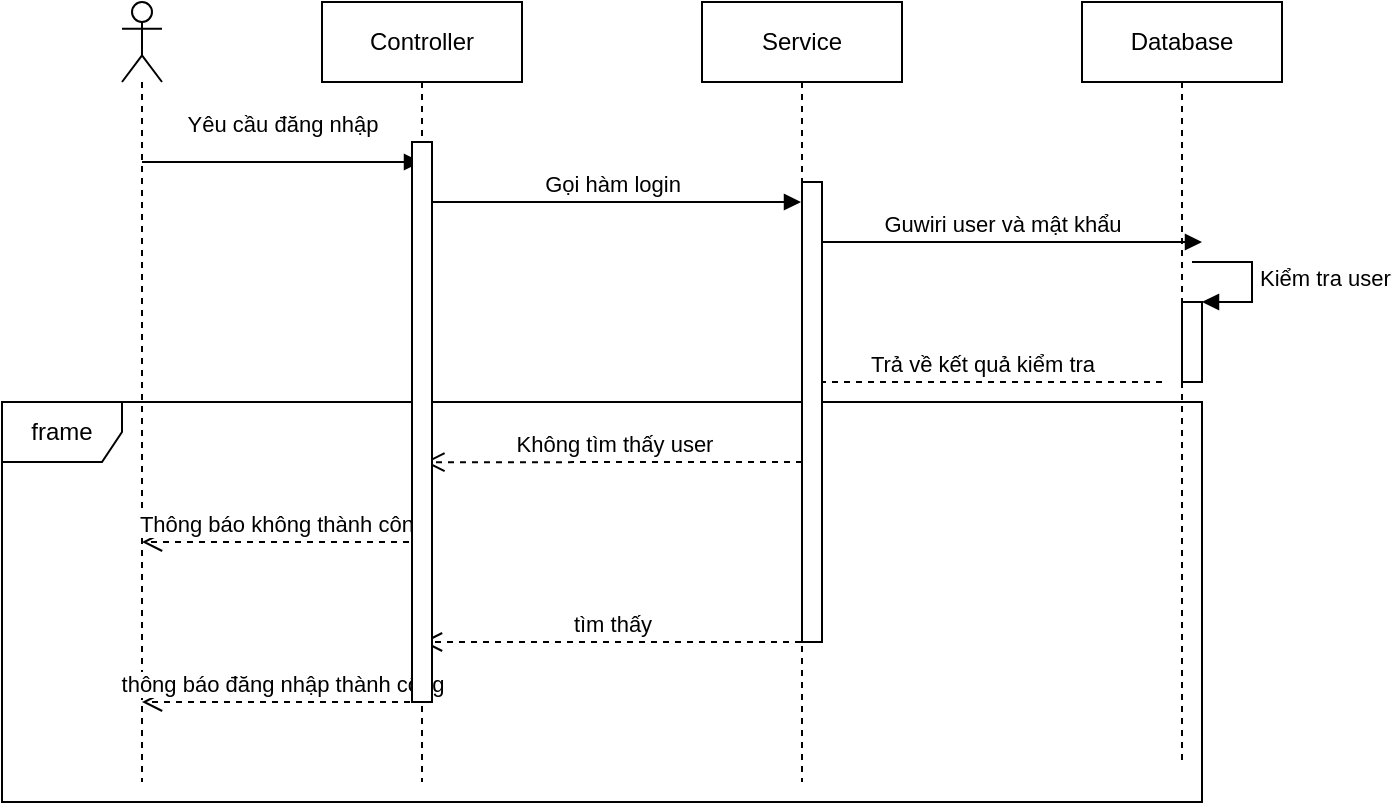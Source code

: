<mxfile version="15.0.3" type="github">
  <diagram id="kgpKYQtTHZ0yAKxKKP6v" name="Page-1">
    <mxGraphModel dx="1183" dy="695" grid="1" gridSize="10" guides="1" tooltips="1" connect="1" arrows="1" fold="1" page="1" pageScale="1" pageWidth="850" pageHeight="1100" math="0" shadow="0">
      <root>
        <mxCell id="0" />
        <mxCell id="1" parent="0" />
        <mxCell id="xKvCpVV6Gz4h9SSJfOyQ-16" value="" style="shape=umlLifeline;participant=umlActor;perimeter=lifelinePerimeter;whiteSpace=wrap;html=1;container=1;collapsible=0;recursiveResize=0;verticalAlign=top;spacingTop=36;outlineConnect=0;" vertex="1" parent="1">
          <mxGeometry x="60" y="100" width="20" height="390" as="geometry" />
        </mxCell>
        <mxCell id="xKvCpVV6Gz4h9SSJfOyQ-18" value="Controller" style="shape=umlLifeline;perimeter=lifelinePerimeter;whiteSpace=wrap;html=1;container=1;collapsible=0;recursiveResize=0;outlineConnect=0;" vertex="1" parent="1">
          <mxGeometry x="160" y="100" width="100" height="390" as="geometry" />
        </mxCell>
        <mxCell id="xKvCpVV6Gz4h9SSJfOyQ-19" value="Service" style="shape=umlLifeline;perimeter=lifelinePerimeter;whiteSpace=wrap;html=1;container=1;collapsible=0;recursiveResize=0;outlineConnect=0;" vertex="1" parent="1">
          <mxGeometry x="350" y="100" width="100" height="390" as="geometry" />
        </mxCell>
        <mxCell id="xKvCpVV6Gz4h9SSJfOyQ-20" value="Database" style="shape=umlLifeline;perimeter=lifelinePerimeter;whiteSpace=wrap;html=1;container=1;collapsible=0;recursiveResize=0;outlineConnect=0;" vertex="1" parent="1">
          <mxGeometry x="540" y="100" width="100" height="380" as="geometry" />
        </mxCell>
        <mxCell id="xKvCpVV6Gz4h9SSJfOyQ-22" value="Yêu cầu đăng nhập" style="html=1;verticalAlign=bottom;endArrow=block;" edge="1" parent="1" target="xKvCpVV6Gz4h9SSJfOyQ-18">
          <mxGeometry x="0.004" y="10" width="80" relative="1" as="geometry">
            <mxPoint x="70" y="180" as="sourcePoint" />
            <mxPoint x="150" y="180" as="targetPoint" />
            <mxPoint as="offset" />
          </mxGeometry>
        </mxCell>
        <mxCell id="xKvCpVV6Gz4h9SSJfOyQ-23" value="Gọi hàm login&lt;br&gt;" style="html=1;verticalAlign=bottom;endArrow=block;" edge="1" parent="1" target="xKvCpVV6Gz4h9SSJfOyQ-19">
          <mxGeometry width="80" relative="1" as="geometry">
            <mxPoint x="210" y="200" as="sourcePoint" />
            <mxPoint x="290" y="200" as="targetPoint" />
          </mxGeometry>
        </mxCell>
        <mxCell id="xKvCpVV6Gz4h9SSJfOyQ-24" value="Guwiri user và mật khẩu" style="html=1;verticalAlign=bottom;endArrow=block;" edge="1" parent="1">
          <mxGeometry width="80" relative="1" as="geometry">
            <mxPoint x="400" y="220" as="sourcePoint" />
            <mxPoint x="600" y="220" as="targetPoint" />
          </mxGeometry>
        </mxCell>
        <mxCell id="xKvCpVV6Gz4h9SSJfOyQ-30" value="Trả về kết quả kiểm tra" style="html=1;verticalAlign=bottom;endArrow=open;dashed=1;endSize=8;" edge="1" parent="1">
          <mxGeometry relative="1" as="geometry">
            <mxPoint x="580" y="290" as="sourcePoint" />
            <mxPoint x="400" y="290" as="targetPoint" />
          </mxGeometry>
        </mxCell>
        <mxCell id="xKvCpVV6Gz4h9SSJfOyQ-34" value="" style="html=1;points=[];perimeter=orthogonalPerimeter;" vertex="1" parent="1">
          <mxGeometry x="590" y="250" width="10" height="40" as="geometry" />
        </mxCell>
        <mxCell id="xKvCpVV6Gz4h9SSJfOyQ-35" value="Kiểm tra user" style="edgeStyle=orthogonalEdgeStyle;html=1;align=left;spacingLeft=2;endArrow=block;rounded=0;entryX=1;entryY=0;" edge="1" target="xKvCpVV6Gz4h9SSJfOyQ-34" parent="1">
          <mxGeometry relative="1" as="geometry">
            <mxPoint x="595" y="230" as="sourcePoint" />
            <Array as="points">
              <mxPoint x="625" y="230" />
            </Array>
          </mxGeometry>
        </mxCell>
        <mxCell id="xKvCpVV6Gz4h9SSJfOyQ-42" value="Không tìm thấy user" style="html=1;verticalAlign=bottom;endArrow=open;dashed=1;endSize=8;entryX=0.512;entryY=0.59;entryDx=0;entryDy=0;entryPerimeter=0;" edge="1" parent="1" target="xKvCpVV6Gz4h9SSJfOyQ-18">
          <mxGeometry relative="1" as="geometry">
            <mxPoint x="400" y="330" as="sourcePoint" />
            <mxPoint x="320" y="330" as="targetPoint" />
          </mxGeometry>
        </mxCell>
        <mxCell id="xKvCpVV6Gz4h9SSJfOyQ-43" value="Thông báo không thành công" style="html=1;verticalAlign=bottom;endArrow=open;dashed=1;endSize=8;" edge="1" parent="1" source="xKvCpVV6Gz4h9SSJfOyQ-18">
          <mxGeometry relative="1" as="geometry">
            <mxPoint x="150" y="370" as="sourcePoint" />
            <mxPoint x="70" y="370" as="targetPoint" />
          </mxGeometry>
        </mxCell>
        <mxCell id="xKvCpVV6Gz4h9SSJfOyQ-44" value="tìm thấy" style="html=1;verticalAlign=bottom;endArrow=open;dashed=1;endSize=8;" edge="1" parent="1" source="xKvCpVV6Gz4h9SSJfOyQ-19" target="xKvCpVV6Gz4h9SSJfOyQ-18">
          <mxGeometry relative="1" as="geometry">
            <mxPoint x="390" y="410" as="sourcePoint" />
            <mxPoint x="310" y="410" as="targetPoint" />
            <Array as="points">
              <mxPoint x="350" y="420" />
            </Array>
          </mxGeometry>
        </mxCell>
        <mxCell id="xKvCpVV6Gz4h9SSJfOyQ-45" value="thông báo đăng nhập thành công" style="html=1;verticalAlign=bottom;endArrow=open;dashed=1;endSize=8;" edge="1" parent="1" target="xKvCpVV6Gz4h9SSJfOyQ-16">
          <mxGeometry relative="1" as="geometry">
            <mxPoint x="210" y="450" as="sourcePoint" />
            <mxPoint x="130" y="450" as="targetPoint" />
          </mxGeometry>
        </mxCell>
        <mxCell id="xKvCpVV6Gz4h9SSJfOyQ-46" value="frame" style="shape=umlFrame;whiteSpace=wrap;html=1;" vertex="1" parent="1">
          <mxGeometry y="300" width="600" height="200" as="geometry" />
        </mxCell>
        <mxCell id="xKvCpVV6Gz4h9SSJfOyQ-47" value="" style="html=1;points=[];perimeter=orthogonalPerimeter;" vertex="1" parent="1">
          <mxGeometry x="205" y="170" width="10" height="280" as="geometry" />
        </mxCell>
        <mxCell id="xKvCpVV6Gz4h9SSJfOyQ-48" value="" style="html=1;points=[];perimeter=orthogonalPerimeter;" vertex="1" parent="1">
          <mxGeometry x="400" y="190" width="10" height="230" as="geometry" />
        </mxCell>
      </root>
    </mxGraphModel>
  </diagram>
</mxfile>
